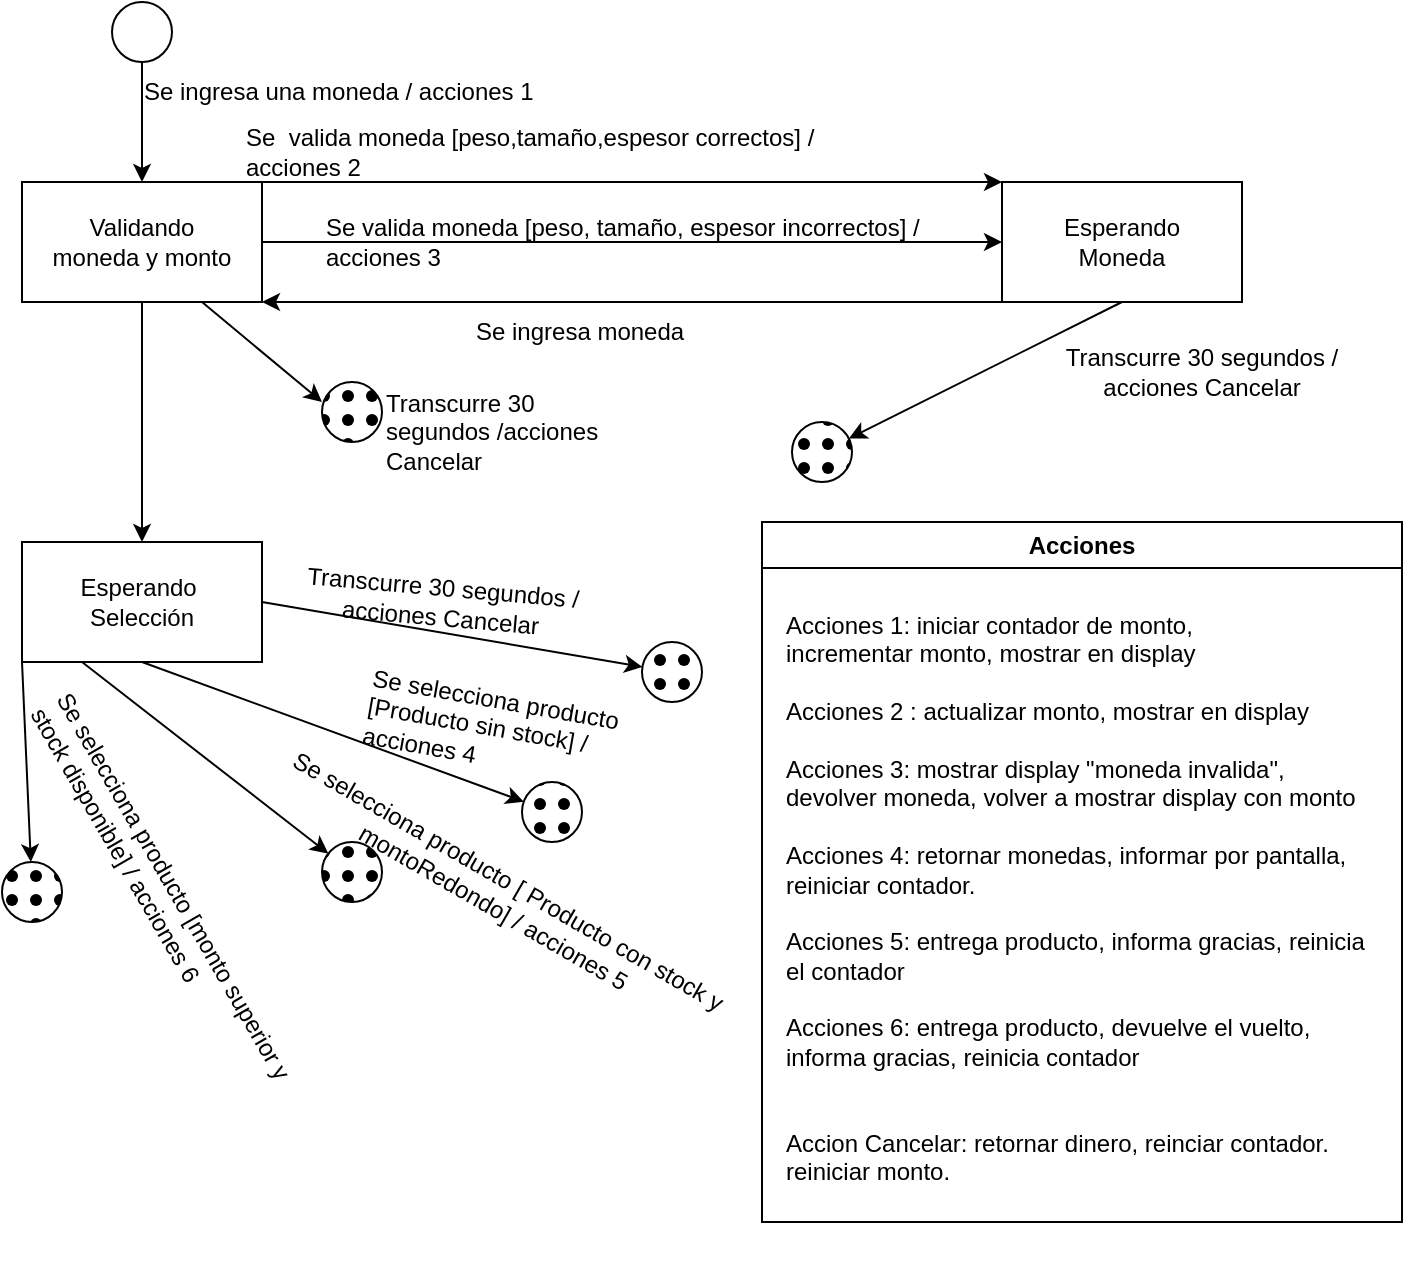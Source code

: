 <mxfile version="28.1.2">
  <diagram name="Página-1" id="I9IHZBgzIi4i-rjh888J">
    <mxGraphModel dx="872" dy="531" grid="1" gridSize="10" guides="1" tooltips="1" connect="1" arrows="1" fold="1" page="1" pageScale="1" pageWidth="827" pageHeight="1169" math="0" shadow="0">
      <root>
        <mxCell id="0" />
        <mxCell id="1" parent="0" />
        <mxCell id="MiwUzXXYZXQpE6lU1_DI-1" value="Validando&lt;div&gt;moneda y monto&lt;/div&gt;" style="rounded=0;whiteSpace=wrap;html=1;" parent="1" vertex="1">
          <mxGeometry x="100" y="140" width="120" height="60" as="geometry" />
        </mxCell>
        <mxCell id="MiwUzXXYZXQpE6lU1_DI-2" value="Esperando&lt;div&gt;Moneda&lt;/div&gt;" style="rounded=0;whiteSpace=wrap;html=1;" parent="1" vertex="1">
          <mxGeometry x="590" y="140" width="120" height="60" as="geometry" />
        </mxCell>
        <mxCell id="MiwUzXXYZXQpE6lU1_DI-3" value="Esperando&amp;nbsp;&lt;div&gt;Selección&lt;/div&gt;" style="rounded=0;whiteSpace=wrap;html=1;" parent="1" vertex="1">
          <mxGeometry x="100" y="320" width="120" height="60" as="geometry" />
        </mxCell>
        <mxCell id="MiwUzXXYZXQpE6lU1_DI-4" value="" style="ellipse;whiteSpace=wrap;html=1;aspect=fixed;" parent="1" vertex="1">
          <mxGeometry x="145" y="50" width="30" height="30" as="geometry" />
        </mxCell>
        <mxCell id="MiwUzXXYZXQpE6lU1_DI-5" value="" style="endArrow=classic;html=1;rounded=0;exitX=0.5;exitY=1;exitDx=0;exitDy=0;entryX=0.5;entryY=0;entryDx=0;entryDy=0;" parent="1" source="MiwUzXXYZXQpE6lU1_DI-4" target="MiwUzXXYZXQpE6lU1_DI-1" edge="1">
          <mxGeometry width="50" height="50" relative="1" as="geometry">
            <mxPoint x="390" y="300" as="sourcePoint" />
            <mxPoint x="440" y="250" as="targetPoint" />
          </mxGeometry>
        </mxCell>
        <mxCell id="MiwUzXXYZXQpE6lU1_DI-6" value="" style="endArrow=classic;html=1;rounded=0;exitX=1;exitY=0;exitDx=0;exitDy=0;entryX=0;entryY=0;entryDx=0;entryDy=0;" parent="1" source="MiwUzXXYZXQpE6lU1_DI-1" target="MiwUzXXYZXQpE6lU1_DI-2" edge="1">
          <mxGeometry width="50" height="50" relative="1" as="geometry">
            <mxPoint x="390" y="300" as="sourcePoint" />
            <mxPoint x="440" y="250" as="targetPoint" />
          </mxGeometry>
        </mxCell>
        <mxCell id="MiwUzXXYZXQpE6lU1_DI-7" value="" style="endArrow=classic;html=1;rounded=0;exitX=1;exitY=0.5;exitDx=0;exitDy=0;entryX=0;entryY=0.5;entryDx=0;entryDy=0;" parent="1" source="MiwUzXXYZXQpE6lU1_DI-1" target="MiwUzXXYZXQpE6lU1_DI-2" edge="1">
          <mxGeometry width="50" height="50" relative="1" as="geometry">
            <mxPoint x="390" y="300" as="sourcePoint" />
            <mxPoint x="440" y="250" as="targetPoint" />
          </mxGeometry>
        </mxCell>
        <mxCell id="MiwUzXXYZXQpE6lU1_DI-8" value="" style="endArrow=classic;html=1;rounded=0;entryX=1;entryY=1;entryDx=0;entryDy=0;exitX=0;exitY=1;exitDx=0;exitDy=0;" parent="1" source="MiwUzXXYZXQpE6lU1_DI-2" target="MiwUzXXYZXQpE6lU1_DI-1" edge="1">
          <mxGeometry width="50" height="50" relative="1" as="geometry">
            <mxPoint x="390" y="300" as="sourcePoint" />
            <mxPoint x="440" y="250" as="targetPoint" />
          </mxGeometry>
        </mxCell>
        <mxCell id="MiwUzXXYZXQpE6lU1_DI-9" value="" style="endArrow=classic;html=1;rounded=0;exitX=0.5;exitY=1;exitDx=0;exitDy=0;entryX=0.5;entryY=0;entryDx=0;entryDy=0;" parent="1" source="MiwUzXXYZXQpE6lU1_DI-1" target="MiwUzXXYZXQpE6lU1_DI-3" edge="1">
          <mxGeometry width="50" height="50" relative="1" as="geometry">
            <mxPoint x="390" y="300" as="sourcePoint" />
            <mxPoint x="440" y="250" as="targetPoint" />
          </mxGeometry>
        </mxCell>
        <mxCell id="MiwUzXXYZXQpE6lU1_DI-10" value="" style="endArrow=classic;html=1;rounded=0;exitX=0.75;exitY=1;exitDx=0;exitDy=0;" parent="1" source="MiwUzXXYZXQpE6lU1_DI-1" edge="1">
          <mxGeometry width="50" height="50" relative="1" as="geometry">
            <mxPoint x="390" y="300" as="sourcePoint" />
            <mxPoint x="250" y="250" as="targetPoint" />
          </mxGeometry>
        </mxCell>
        <mxCell id="MiwUzXXYZXQpE6lU1_DI-11" value="" style="ellipse;whiteSpace=wrap;html=1;aspect=fixed;fillStyle=dots;fillColor=#000000;" parent="1" vertex="1">
          <mxGeometry x="250" y="240" width="30" height="30" as="geometry" />
        </mxCell>
        <mxCell id="MiwUzXXYZXQpE6lU1_DI-12" value="" style="endArrow=classic;html=1;rounded=0;exitX=0.5;exitY=1;exitDx=0;exitDy=0;" parent="1" source="MiwUzXXYZXQpE6lU1_DI-2" target="MiwUzXXYZXQpE6lU1_DI-13" edge="1">
          <mxGeometry width="50" height="50" relative="1" as="geometry">
            <mxPoint x="270" y="300" as="sourcePoint" />
            <mxPoint x="500" y="250" as="targetPoint" />
          </mxGeometry>
        </mxCell>
        <mxCell id="MiwUzXXYZXQpE6lU1_DI-13" value="" style="ellipse;whiteSpace=wrap;html=1;aspect=fixed;fillStyle=dots;fillColor=#000000;" parent="1" vertex="1">
          <mxGeometry x="485" y="260" width="30" height="30" as="geometry" />
        </mxCell>
        <mxCell id="MiwUzXXYZXQpE6lU1_DI-14" value="" style="endArrow=classic;html=1;rounded=0;exitX=1;exitY=0.5;exitDx=0;exitDy=0;" parent="1" source="MiwUzXXYZXQpE6lU1_DI-3" target="MiwUzXXYZXQpE6lU1_DI-15" edge="1">
          <mxGeometry width="50" height="50" relative="1" as="geometry">
            <mxPoint x="270" y="300" as="sourcePoint" />
            <mxPoint x="310" y="350" as="targetPoint" />
          </mxGeometry>
        </mxCell>
        <mxCell id="MiwUzXXYZXQpE6lU1_DI-15" value="" style="ellipse;whiteSpace=wrap;html=1;aspect=fixed;fillColor=#000000;fillStyle=dots;" parent="1" vertex="1">
          <mxGeometry x="410" y="370" width="30" height="30" as="geometry" />
        </mxCell>
        <mxCell id="MiwUzXXYZXQpE6lU1_DI-16" value="" style="endArrow=classic;html=1;rounded=0;exitX=0.5;exitY=1;exitDx=0;exitDy=0;" parent="1" source="MiwUzXXYZXQpE6lU1_DI-3" target="MiwUzXXYZXQpE6lU1_DI-17" edge="1">
          <mxGeometry width="50" height="50" relative="1" as="geometry">
            <mxPoint x="270" y="300" as="sourcePoint" />
            <mxPoint x="320" y="430" as="targetPoint" />
          </mxGeometry>
        </mxCell>
        <mxCell id="MiwUzXXYZXQpE6lU1_DI-17" value="" style="ellipse;whiteSpace=wrap;html=1;aspect=fixed;fillStyle=dots;fillColor=#000000;" parent="1" vertex="1">
          <mxGeometry x="350" y="440" width="30" height="30" as="geometry" />
        </mxCell>
        <mxCell id="MiwUzXXYZXQpE6lU1_DI-18" value="" style="endArrow=classic;html=1;rounded=0;exitX=0.25;exitY=1;exitDx=0;exitDy=0;" parent="1" source="MiwUzXXYZXQpE6lU1_DI-3" target="MiwUzXXYZXQpE6lU1_DI-19" edge="1">
          <mxGeometry width="50" height="50" relative="1" as="geometry">
            <mxPoint x="270" y="300" as="sourcePoint" />
            <mxPoint x="280" y="500" as="targetPoint" />
          </mxGeometry>
        </mxCell>
        <mxCell id="MiwUzXXYZXQpE6lU1_DI-19" value="" style="ellipse;whiteSpace=wrap;html=1;aspect=fixed;fillColor=#000000;fillStyle=dots;" parent="1" vertex="1">
          <mxGeometry x="250" y="470" width="30" height="30" as="geometry" />
        </mxCell>
        <mxCell id="MiwUzXXYZXQpE6lU1_DI-20" value="" style="endArrow=classic;html=1;rounded=0;exitX=0;exitY=1;exitDx=0;exitDy=0;" parent="1" source="MiwUzXXYZXQpE6lU1_DI-3" target="MiwUzXXYZXQpE6lU1_DI-21" edge="1">
          <mxGeometry width="50" height="50" relative="1" as="geometry">
            <mxPoint x="270" y="300" as="sourcePoint" />
            <mxPoint x="130" y="520" as="targetPoint" />
          </mxGeometry>
        </mxCell>
        <mxCell id="MiwUzXXYZXQpE6lU1_DI-21" value="" style="ellipse;whiteSpace=wrap;html=1;aspect=fixed;fillStyle=dots;fillColor=#000000;" parent="1" vertex="1">
          <mxGeometry x="90" y="480" width="30" height="30" as="geometry" />
        </mxCell>
        <mxCell id="MiwUzXXYZXQpE6lU1_DI-22" value="Se ingresa una moneda / acciones 1" style="text;html=1;align=left;verticalAlign=middle;whiteSpace=wrap;rounded=0;" parent="1" vertex="1">
          <mxGeometry x="159" y="80" width="280" height="30" as="geometry" />
        </mxCell>
        <mxCell id="MiwUzXXYZXQpE6lU1_DI-23" value="Transcurre 30 segundos /acciones Cancelar" style="text;html=1;align=left;verticalAlign=middle;whiteSpace=wrap;rounded=0;" parent="1" vertex="1">
          <mxGeometry x="280" y="250" width="130" height="30" as="geometry" />
        </mxCell>
        <mxCell id="MiwUzXXYZXQpE6lU1_DI-24" value="Acciones" style="swimlane;whiteSpace=wrap;html=1;" parent="1" vertex="1">
          <mxGeometry x="470" y="310" width="320" height="350" as="geometry" />
        </mxCell>
        <mxCell id="MiwUzXXYZXQpE6lU1_DI-26" value="Acciones 1: iniciar contador de monto,&lt;div&gt;&lt;span style=&quot;background-color: transparent; color: light-dark(rgb(0, 0, 0), rgb(255, 255, 255));&quot;&gt;incrementar monto,&amp;nbsp;&lt;/span&gt;&lt;span style=&quot;background-color: transparent; color: light-dark(rgb(0, 0, 0), rgb(255, 255, 255));&quot;&gt;mostrar en display&lt;/span&gt;&lt;div&gt;&lt;div&gt;&lt;br&gt;&lt;/div&gt;&lt;div&gt;Acciones 2 :&amp;nbsp;&lt;span style=&quot;background-color: transparent; color: light-dark(rgb(0, 0, 0), rgb(255, 255, 255));&quot;&gt;actualizar monto, mostrar en display&lt;/span&gt;&lt;/div&gt;&lt;div&gt;&lt;br&gt;&lt;/div&gt;&lt;div&gt;Acciones 3: mostrar display &quot;moneda invalida&quot;,&lt;/div&gt;&lt;div&gt;devolver moneda, volver a mostrar display con monto&lt;/div&gt;&lt;div&gt;&lt;br&gt;&lt;/div&gt;&lt;div&gt;Acciones 4: retornar monedas, informar por pantalla,&lt;/div&gt;&lt;div&gt;reiniciar contador.&lt;/div&gt;&lt;div&gt;&lt;br&gt;&lt;/div&gt;&lt;div&gt;Acciones 5: entrega producto, informa gracias, reinicia&amp;nbsp;&lt;/div&gt;&lt;div&gt;el contador&lt;/div&gt;&lt;div&gt;&lt;br&gt;&lt;/div&gt;&lt;div&gt;Acciones 6: entrega producto, devuelve el vuelto,&lt;/div&gt;&lt;div&gt;informa gracias, reinicia contador&lt;/div&gt;&lt;div&gt;&lt;br&gt;&lt;/div&gt;&lt;div&gt;&lt;br&gt;&lt;/div&gt;&lt;div&gt;Accion Cancelar: retornar dinero, reinciar contador.&lt;/div&gt;&lt;div&gt;reiniciar monto.&lt;/div&gt;&lt;div&gt;&lt;br&gt;&lt;/div&gt;&lt;div&gt;&lt;br&gt;&lt;div&gt;&lt;br&gt;&lt;/div&gt;&lt;/div&gt;&lt;/div&gt;&lt;/div&gt;" style="text;html=1;align=left;verticalAlign=middle;resizable=0;points=[];autosize=1;strokeColor=none;fillColor=none;" parent="MiwUzXXYZXQpE6lU1_DI-24" vertex="1">
          <mxGeometry x="10" y="40" width="320" height="340" as="geometry" />
        </mxCell>
        <mxCell id="MiwUzXXYZXQpE6lU1_DI-27" value="Se valida moneda [peso, tamaño, espesor incorrectos] / acciones 3" style="text;html=1;align=left;verticalAlign=middle;whiteSpace=wrap;rounded=0;" parent="1" vertex="1">
          <mxGeometry x="250" y="165" width="320" height="10" as="geometry" />
        </mxCell>
        <mxCell id="MiwUzXXYZXQpE6lU1_DI-31" value="Se selecciona producto [Producto sin stock] / acciones 4" style="text;html=1;align=left;verticalAlign=middle;whiteSpace=wrap;rounded=0;rotation=10;" parent="1" vertex="1">
          <mxGeometry x="270" y="400" width="150" height="30" as="geometry" />
        </mxCell>
        <mxCell id="MiwUzXXYZXQpE6lU1_DI-32" value="Transcurre 30 segundos / acciones Cancelar" style="text;html=1;align=center;verticalAlign=middle;whiteSpace=wrap;rounded=0;rotation=5;" parent="1" vertex="1">
          <mxGeometry x="240" y="335" width="140" height="30" as="geometry" />
        </mxCell>
        <mxCell id="MiwUzXXYZXQpE6lU1_DI-33" value="Se selecciona producto [ Producto con stock y montoRedondo] / acciones 5" style="text;html=1;align=center;verticalAlign=middle;whiteSpace=wrap;rounded=0;rotation=30;" parent="1" vertex="1">
          <mxGeometry x="171.99" y="481.25" width="335" height="30" as="geometry" />
        </mxCell>
        <mxCell id="MiwUzXXYZXQpE6lU1_DI-34" value="Se selecciona producto [monto superior y stock disponible] / acciones 6" style="text;html=1;align=left;verticalAlign=middle;whiteSpace=wrap;rounded=0;rotation=60;" parent="1" vertex="1">
          <mxGeometry x="57.5" y="480" width="222.5" height="30" as="geometry" />
        </mxCell>
        <mxCell id="MiwUzXXYZXQpE6lU1_DI-35" value="Transcurre 30 segundos / acciones Cancelar" style="text;html=1;align=center;verticalAlign=middle;whiteSpace=wrap;rounded=0;" parent="1" vertex="1">
          <mxGeometry x="610" y="220" width="160" height="30" as="geometry" />
        </mxCell>
        <mxCell id="MiwUzXXYZXQpE6lU1_DI-36" value="Se&amp;nbsp; valida moneda [peso,tamaño,espesor correctos] / acciones 2" style="text;html=1;align=left;verticalAlign=middle;whiteSpace=wrap;rounded=0;" parent="1" vertex="1">
          <mxGeometry x="210" y="110" width="290" height="30" as="geometry" />
        </mxCell>
        <mxCell id="MiwUzXXYZXQpE6lU1_DI-38" value="Se ingresa moneda" style="text;html=1;align=left;verticalAlign=middle;whiteSpace=wrap;rounded=0;" parent="1" vertex="1">
          <mxGeometry x="325" y="200" width="125" height="30" as="geometry" />
        </mxCell>
      </root>
    </mxGraphModel>
  </diagram>
</mxfile>
